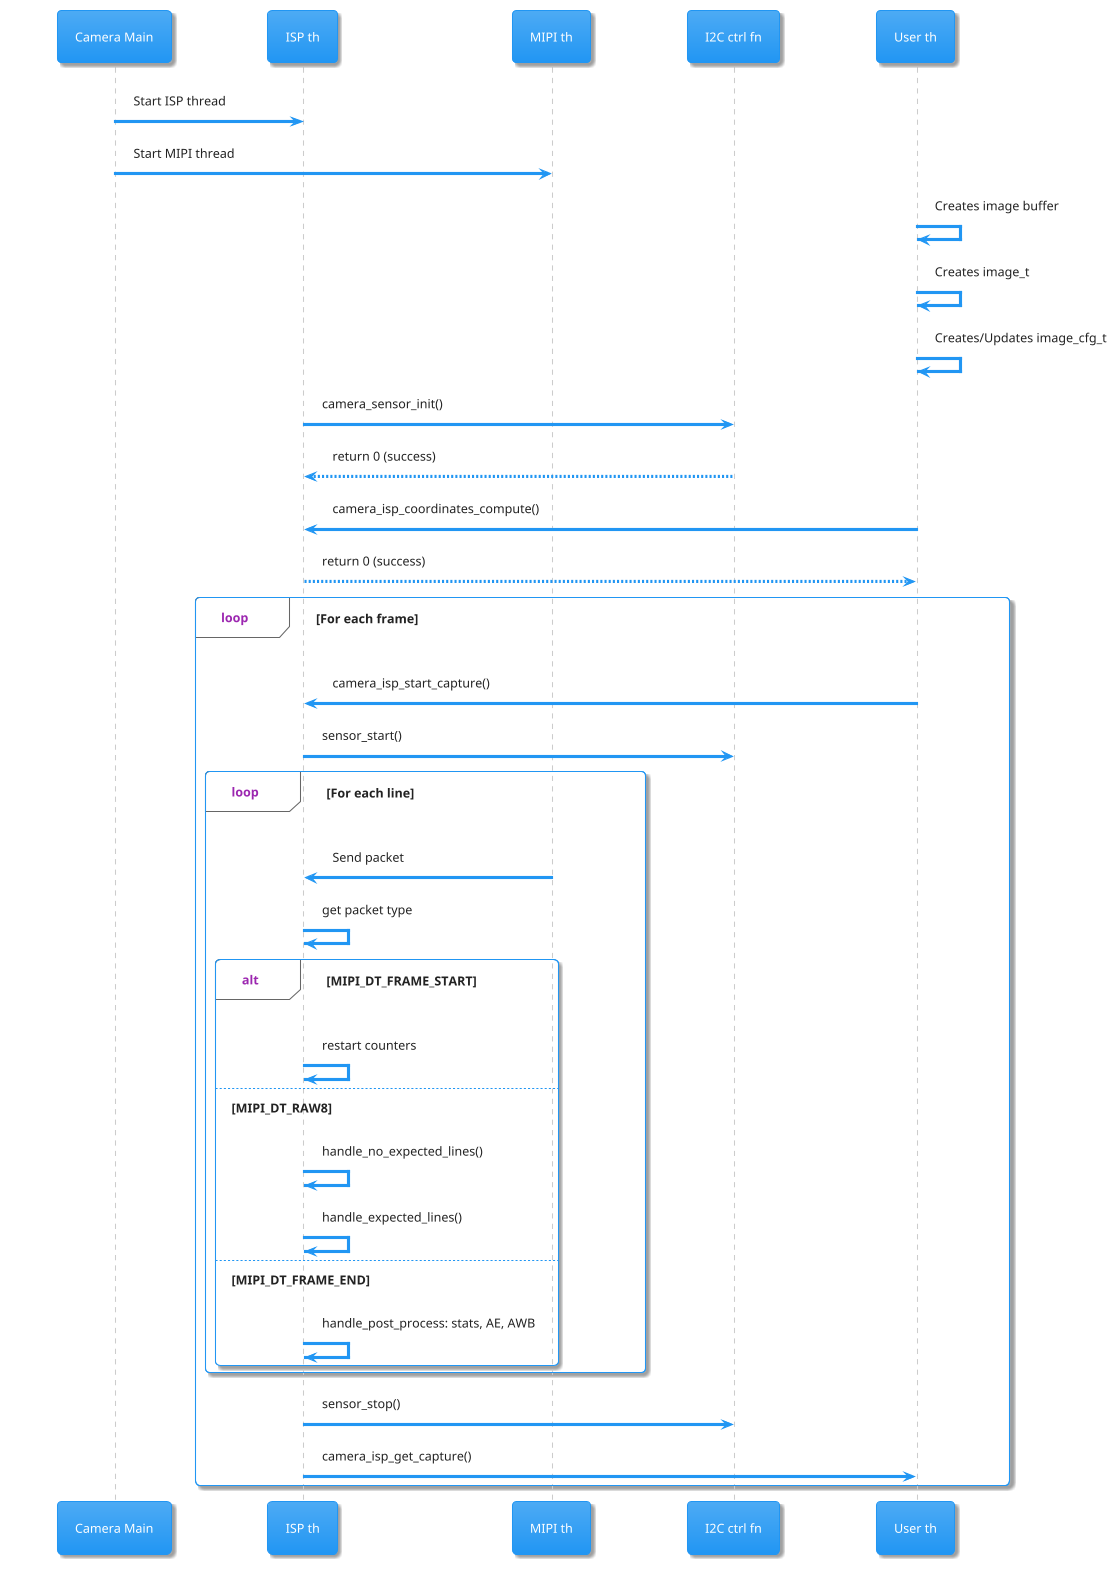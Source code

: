 @startuml
!theme materia

participant "Camera Main" as MAIN
participant "ISP th" as ISP
participant "MIPI th" as MIPI
participant "I2C ctrl fn" as I2C
participant "User th" as USER

MAIN -> ISP: Start ISP thread
MAIN -> MIPI: Start MIPI thread

USER -> USER: Creates image buffer
USER -> USER: Creates image_t
USER -> USER: Creates/Updates image_cfg_t

ISP -> I2C: camera_sensor_init()
I2C --> ISP: return 0 (success)

USER -> ISP : camera_isp_coordinates_compute()
ISP --> USER: return 0 (success)

loop For each frame
USER -> ISP: camera_isp_start_capture()
ISP -> I2C : sensor_start()
loop For each line
    MIPI -> ISP: Send packet
    ISP -> ISP : get packet type
    alt MIPI_DT_FRAME_START
    ISP -> ISP : restart counters
    else MIPI_DT_RAW8
    ISP -> ISP : handle_no_expected_lines()
    ISP -> ISP : handle_expected_lines()
    else MIPI_DT_FRAME_END
    ISP -> ISP : handle_post_process: stats, AE, AWB
    end
end
ISP -> I2C : sensor_stop()
USER <- ISP: camera_isp_get_capture()
end

@enduml
